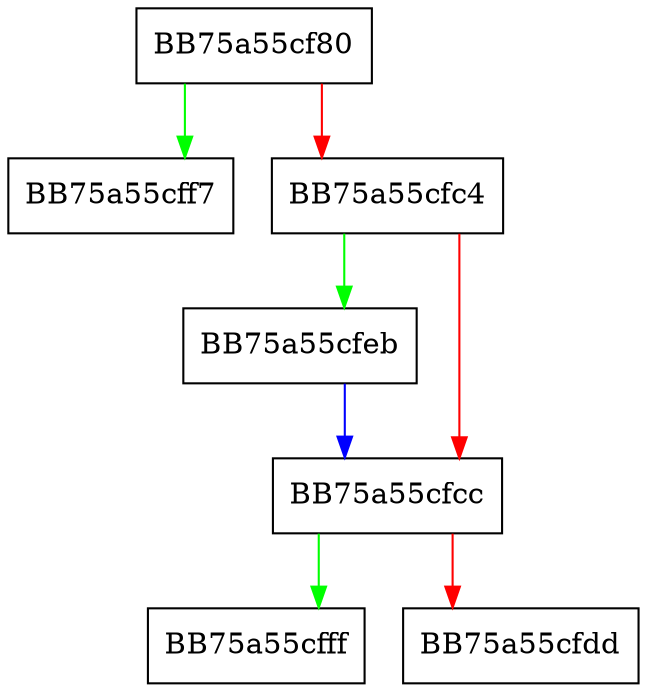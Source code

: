 digraph ExtraRes {
  node [shape="box"];
  graph [splines=ortho];
  BB75a55cf80 -> BB75a55cff7 [color="green"];
  BB75a55cf80 -> BB75a55cfc4 [color="red"];
  BB75a55cfc4 -> BB75a55cfeb [color="green"];
  BB75a55cfc4 -> BB75a55cfcc [color="red"];
  BB75a55cfcc -> BB75a55cfff [color="green"];
  BB75a55cfcc -> BB75a55cfdd [color="red"];
  BB75a55cfeb -> BB75a55cfcc [color="blue"];
}